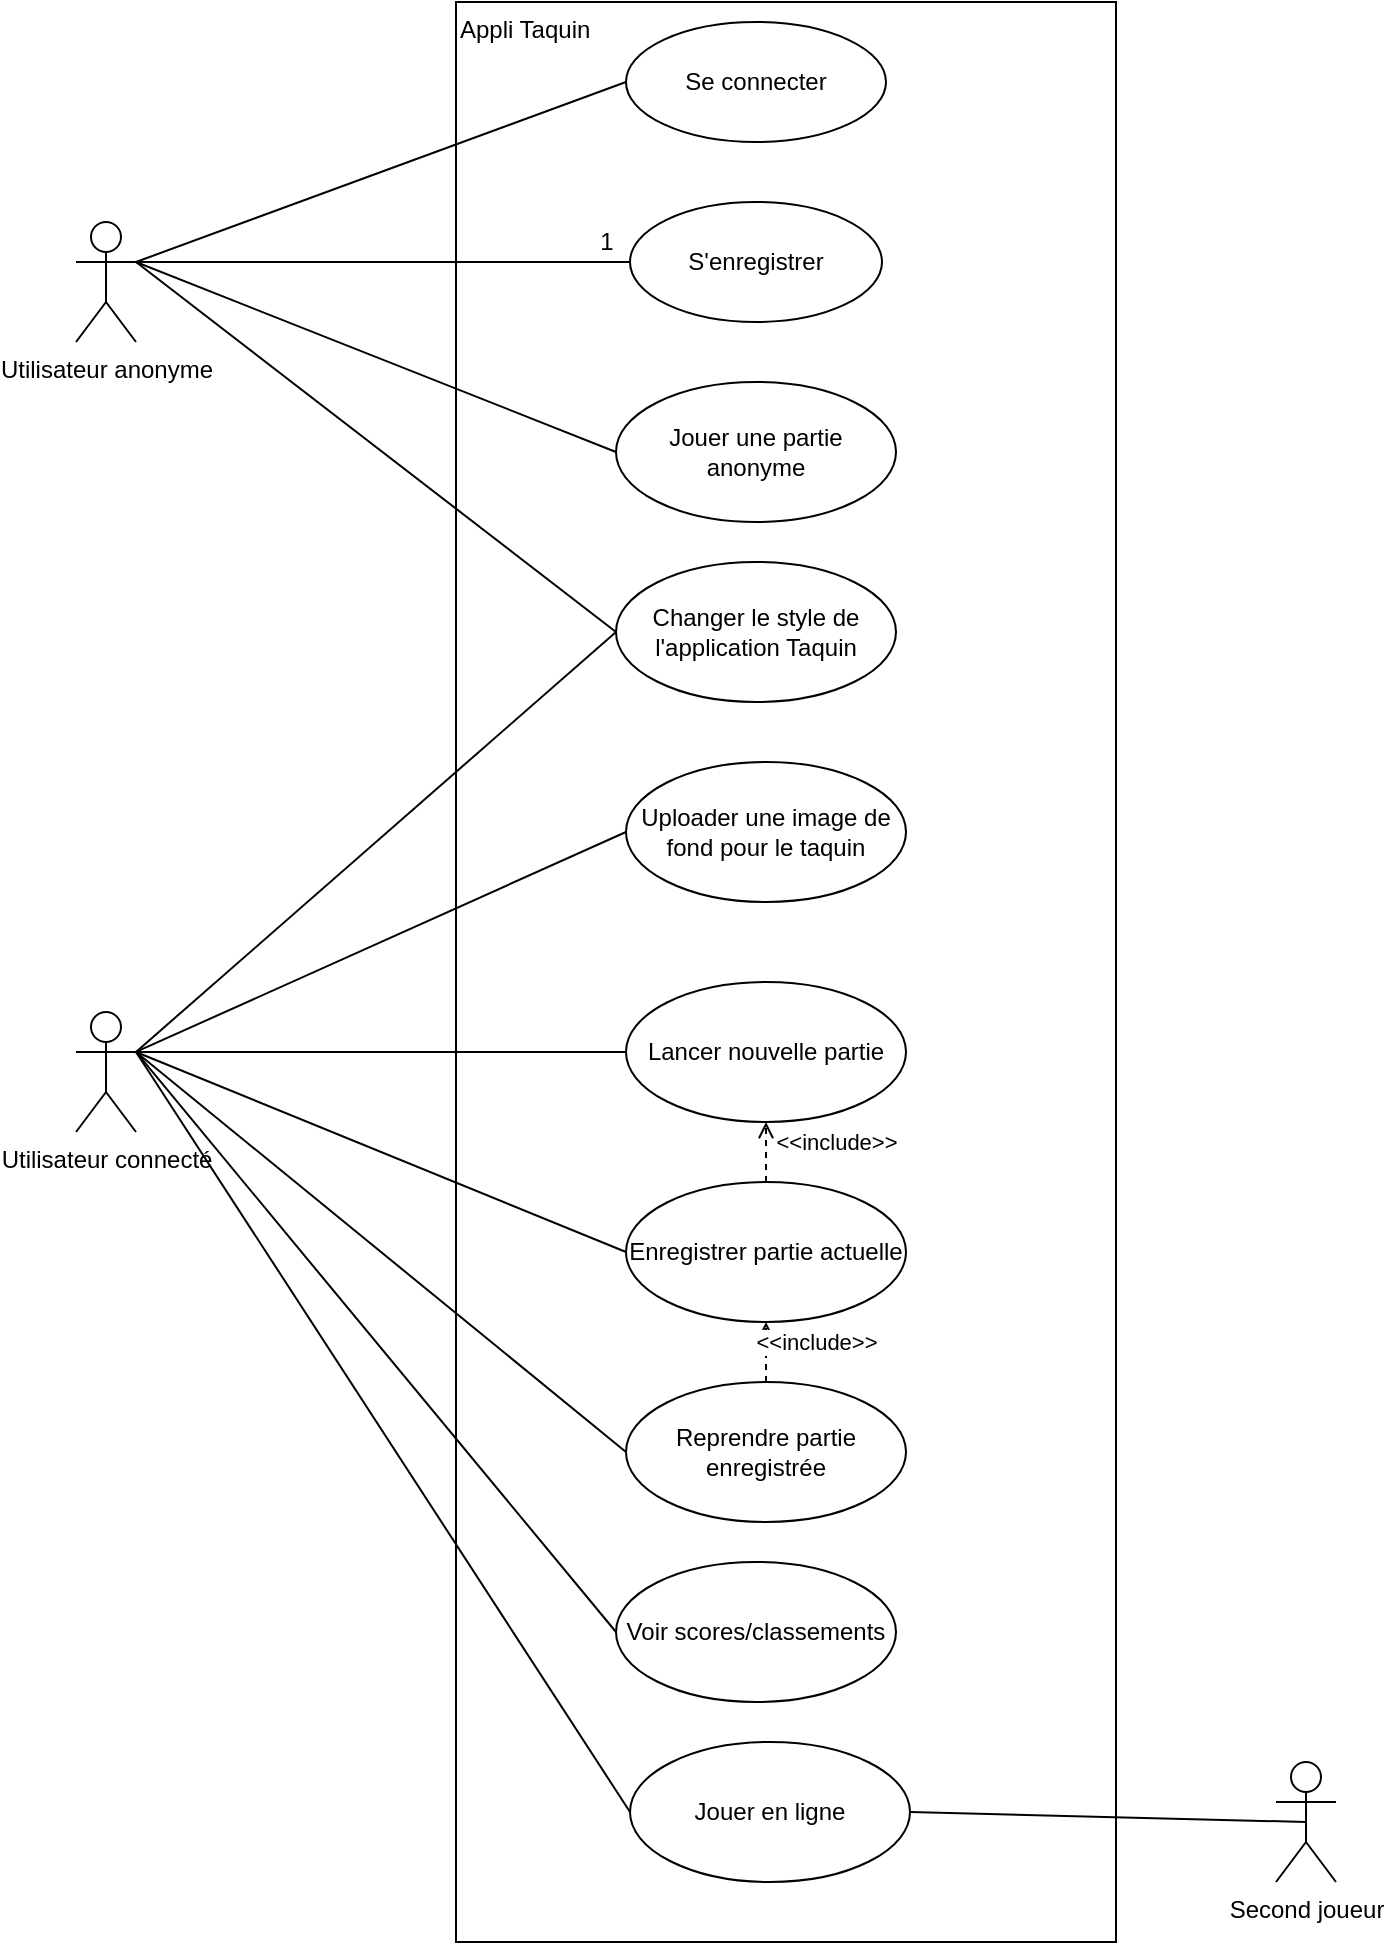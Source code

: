 <mxfile version="13.7.4" type="device"><diagram id="HtavSG9tKs9IYkskBHLj" name="Page-1"><mxGraphModel dx="868" dy="479" grid="1" gridSize="10" guides="1" tooltips="1" connect="1" arrows="1" fold="1" page="1" pageScale="1" pageWidth="827" pageHeight="1169" background="none" math="0" shadow="0"><root><mxCell id="0"/><mxCell id="1" parent="0"/><mxCell id="5iEE5CJu3XW8mEWYPceY-4" value="&lt;div&gt;Appli Taquin&lt;/div&gt;" style="html=1;align=left;verticalAlign=top;" parent="1" vertex="1"><mxGeometry x="280" y="50" width="330" height="970" as="geometry"/></mxCell><mxCell id="gWeK60J27i3HBwq5DXVA-6" value="" style="rounded=0;orthogonalLoop=1;jettySize=auto;html=1;entryX=0;entryY=0.5;entryDx=0;entryDy=0;exitX=1;exitY=0.333;exitDx=0;exitDy=0;exitPerimeter=0;endArrow=none;endFill=0;metaEdit=0;spacingLeft=0;" edge="1" parent="1" source="5iEE5CJu3XW8mEWYPceY-1" target="gWeK60J27i3HBwq5DXVA-5"><mxGeometry relative="1" as="geometry"/></mxCell><mxCell id="gWeK60J27i3HBwq5DXVA-21" style="rounded=0;orthogonalLoop=1;jettySize=auto;html=1;exitX=1;exitY=0.333;exitDx=0;exitDy=0;exitPerimeter=0;entryX=0;entryY=0.5;entryDx=0;entryDy=0;endArrow=none;endFill=0;" edge="1" parent="1" source="5iEE5CJu3XW8mEWYPceY-1" target="gWeK60J27i3HBwq5DXVA-20"><mxGeometry relative="1" as="geometry"/></mxCell><mxCell id="5iEE5CJu3XW8mEWYPceY-1" value="Utilisateur anonyme" style="shape=umlActor;verticalLabelPosition=bottom;verticalAlign=top;html=1;outlineConnect=0;" parent="1" vertex="1"><mxGeometry x="90" y="160" width="30" height="60" as="geometry"/></mxCell><mxCell id="gWeK60J27i3HBwq5DXVA-22" style="rounded=0;orthogonalLoop=1;jettySize=auto;html=1;exitX=1;exitY=0.333;exitDx=0;exitDy=0;exitPerimeter=0;entryX=0;entryY=0.5;entryDx=0;entryDy=0;endArrow=none;endFill=0;" edge="1" parent="1" source="gWeK60J27i3HBwq5DXVA-1" target="gWeK60J27i3HBwq5DXVA-20"><mxGeometry relative="1" as="geometry"/></mxCell><mxCell id="gWeK60J27i3HBwq5DXVA-23" style="rounded=0;orthogonalLoop=1;jettySize=auto;html=1;exitX=1;exitY=0.333;exitDx=0;exitDy=0;exitPerimeter=0;entryX=0;entryY=0.5;entryDx=0;entryDy=0;endArrow=none;endFill=0;" edge="1" parent="1" source="gWeK60J27i3HBwq5DXVA-1" target="gWeK60J27i3HBwq5DXVA-19"><mxGeometry relative="1" as="geometry"/></mxCell><mxCell id="gWeK60J27i3HBwq5DXVA-24" style="rounded=0;orthogonalLoop=1;jettySize=auto;html=1;exitX=1;exitY=0.333;exitDx=0;exitDy=0;exitPerimeter=0;entryX=0;entryY=0.5;entryDx=0;entryDy=0;endArrow=none;endFill=0;" edge="1" parent="1" source="gWeK60J27i3HBwq5DXVA-1" target="gWeK60J27i3HBwq5DXVA-15"><mxGeometry relative="1" as="geometry"/></mxCell><mxCell id="gWeK60J27i3HBwq5DXVA-25" style="rounded=0;orthogonalLoop=1;jettySize=auto;html=1;exitX=1;exitY=0.333;exitDx=0;exitDy=0;exitPerimeter=0;entryX=0;entryY=0.5;entryDx=0;entryDy=0;endArrow=none;endFill=0;" edge="1" parent="1" source="gWeK60J27i3HBwq5DXVA-1" target="gWeK60J27i3HBwq5DXVA-16"><mxGeometry relative="1" as="geometry"/></mxCell><mxCell id="gWeK60J27i3HBwq5DXVA-26" style="rounded=0;orthogonalLoop=1;jettySize=auto;html=1;exitX=1;exitY=0.333;exitDx=0;exitDy=0;exitPerimeter=0;entryX=0;entryY=0.5;entryDx=0;entryDy=0;endArrow=none;endFill=0;" edge="1" parent="1" source="gWeK60J27i3HBwq5DXVA-1" target="gWeK60J27i3HBwq5DXVA-17"><mxGeometry relative="1" as="geometry"/></mxCell><mxCell id="gWeK60J27i3HBwq5DXVA-27" style="rounded=0;orthogonalLoop=1;jettySize=auto;html=1;exitX=1;exitY=0.333;exitDx=0;exitDy=0;exitPerimeter=0;entryX=0;entryY=0.5;entryDx=0;entryDy=0;endArrow=none;endFill=0;" edge="1" parent="1" source="gWeK60J27i3HBwq5DXVA-1" target="gWeK60J27i3HBwq5DXVA-18"><mxGeometry relative="1" as="geometry"/></mxCell><mxCell id="gWeK60J27i3HBwq5DXVA-1" value="Utilisateur connecté" style="shape=umlActor;verticalLabelPosition=bottom;verticalAlign=top;html=1;outlineConnect=0;" vertex="1" parent="1"><mxGeometry x="90" y="555" width="30" height="60" as="geometry"/></mxCell><mxCell id="gWeK60J27i3HBwq5DXVA-5" value="Se connecter" style="ellipse;whiteSpace=wrap;html=1;verticalAlign=middle;" vertex="1" parent="1"><mxGeometry x="365" y="60" width="130" height="60" as="geometry"/></mxCell><mxCell id="gWeK60J27i3HBwq5DXVA-7" value="S'enregistrer" style="ellipse;whiteSpace=wrap;html=1;" vertex="1" parent="1"><mxGeometry x="367" y="150" width="126" height="60" as="geometry"/></mxCell><mxCell id="gWeK60J27i3HBwq5DXVA-12" style="rounded=0;orthogonalLoop=1;jettySize=auto;html=1;exitX=0;exitY=0.5;exitDx=0;exitDy=0;endArrow=none;endFill=0;" edge="1" parent="1" source="gWeK60J27i3HBwq5DXVA-8"><mxGeometry relative="1" as="geometry"><mxPoint x="120" y="180" as="targetPoint"/></mxGeometry></mxCell><mxCell id="gWeK60J27i3HBwq5DXVA-8" value="Jouer une partie anonyme" style="ellipse;whiteSpace=wrap;html=1;" vertex="1" parent="1"><mxGeometry x="360" y="240" width="140" height="70" as="geometry"/></mxCell><mxCell id="gWeK60J27i3HBwq5DXVA-9" style="rounded=0;orthogonalLoop=1;jettySize=auto;html=1;endArrow=none;endFill=0;entryX=0;entryY=0.5;entryDx=0;entryDy=0;exitX=1;exitY=0.333;exitDx=0;exitDy=0;exitPerimeter=0;" edge="1" parent="1" source="5iEE5CJu3XW8mEWYPceY-1" target="gWeK60J27i3HBwq5DXVA-7"><mxGeometry relative="1" as="geometry"><mxPoint x="120" y="90" as="sourcePoint"/></mxGeometry></mxCell><mxCell id="gWeK60J27i3HBwq5DXVA-15" value="&lt;div&gt;Lancer nouvelle partie&lt;br&gt;&lt;/div&gt;" style="ellipse;whiteSpace=wrap;html=1;align=center;" vertex="1" parent="1"><mxGeometry x="365" y="540" width="140" height="70" as="geometry"/></mxCell><mxCell id="gWeK60J27i3HBwq5DXVA-29" value="&lt;div&gt;&amp;lt;&amp;lt;include&amp;gt;&amp;gt;&lt;/div&gt;" style="edgeStyle=none;rounded=0;orthogonalLoop=1;jettySize=auto;html=1;exitX=0.5;exitY=0;exitDx=0;exitDy=0;entryX=0.5;entryY=1;entryDx=0;entryDy=0;endArrow=open;endFill=0;dashed=1;" edge="1" parent="1" source="gWeK60J27i3HBwq5DXVA-16" target="gWeK60J27i3HBwq5DXVA-15"><mxGeometry x="0.333" y="-35" relative="1" as="geometry"><mxPoint as="offset"/></mxGeometry></mxCell><mxCell id="gWeK60J27i3HBwq5DXVA-16" value="Enregistrer partie actuelle" style="ellipse;whiteSpace=wrap;html=1;align=center;" vertex="1" parent="1"><mxGeometry x="365" y="640" width="140" height="70" as="geometry"/></mxCell><mxCell id="gWeK60J27i3HBwq5DXVA-30" value="&amp;lt;&amp;lt;include&amp;gt;&amp;gt;" style="edgeStyle=none;rounded=0;orthogonalLoop=1;jettySize=auto;html=1;exitX=0.5;exitY=0;exitDx=0;exitDy=0;entryX=0.5;entryY=1;entryDx=0;entryDy=0;dashed=1;endArrow=open;endFill=0;" edge="1" parent="1" source="gWeK60J27i3HBwq5DXVA-17" target="gWeK60J27i3HBwq5DXVA-16"><mxGeometry x="0.333" y="-25" relative="1" as="geometry"><mxPoint as="offset"/></mxGeometry></mxCell><mxCell id="gWeK60J27i3HBwq5DXVA-17" value="Reprendre partie enregistrée" style="ellipse;whiteSpace=wrap;html=1;align=center;" vertex="1" parent="1"><mxGeometry x="365" y="740" width="140" height="70" as="geometry"/></mxCell><mxCell id="gWeK60J27i3HBwq5DXVA-18" value="Voir scores/classements" style="ellipse;whiteSpace=wrap;html=1;align=center;" vertex="1" parent="1"><mxGeometry x="360" y="830" width="140" height="70" as="geometry"/></mxCell><mxCell id="gWeK60J27i3HBwq5DXVA-19" value="Uploader une image de fond pour le taquin" style="ellipse;whiteSpace=wrap;html=1;align=center;" vertex="1" parent="1"><mxGeometry x="365" y="430" width="140" height="70" as="geometry"/></mxCell><mxCell id="gWeK60J27i3HBwq5DXVA-20" value="Changer le style de l'application Taquin" style="ellipse;whiteSpace=wrap;html=1;align=center;" vertex="1" parent="1"><mxGeometry x="360" y="330" width="140" height="70" as="geometry"/></mxCell><mxCell id="gWeK60J27i3HBwq5DXVA-32" value="1" style="text;html=1;align=center;verticalAlign=middle;resizable=0;points=[];autosize=1;" vertex="1" parent="1"><mxGeometry x="345" y="160" width="20" height="20" as="geometry"/></mxCell><mxCell id="gWeK60J27i3HBwq5DXVA-35" style="edgeStyle=none;rounded=0;orthogonalLoop=1;jettySize=auto;html=1;exitX=0;exitY=0.5;exitDx=0;exitDy=0;entryX=1;entryY=0.333;entryDx=0;entryDy=0;entryPerimeter=0;endArrow=none;endFill=0;targetPerimeterSpacing=6;" edge="1" parent="1" source="gWeK60J27i3HBwq5DXVA-34" target="gWeK60J27i3HBwq5DXVA-1"><mxGeometry relative="1" as="geometry"/></mxCell><mxCell id="gWeK60J27i3HBwq5DXVA-34" value="Jouer en ligne" style="ellipse;whiteSpace=wrap;html=1;align=center;" vertex="1" parent="1"><mxGeometry x="367" y="920" width="140" height="70" as="geometry"/></mxCell><mxCell id="gWeK60J27i3HBwq5DXVA-37" style="edgeStyle=none;rounded=0;orthogonalLoop=1;jettySize=auto;html=1;exitX=0.5;exitY=0.5;exitDx=0;exitDy=0;exitPerimeter=0;entryX=1;entryY=0.5;entryDx=0;entryDy=0;endArrow=none;endFill=0;targetPerimeterSpacing=6;" edge="1" parent="1" source="gWeK60J27i3HBwq5DXVA-36" target="gWeK60J27i3HBwq5DXVA-34"><mxGeometry relative="1" as="geometry"/></mxCell><mxCell id="gWeK60J27i3HBwq5DXVA-36" value="&lt;div&gt;Second joueur&lt;/div&gt;" style="shape=umlActor;verticalLabelPosition=bottom;verticalAlign=top;html=1;align=center;" vertex="1" parent="1"><mxGeometry x="690" y="930" width="30" height="60" as="geometry"/></mxCell></root></mxGraphModel></diagram></mxfile>